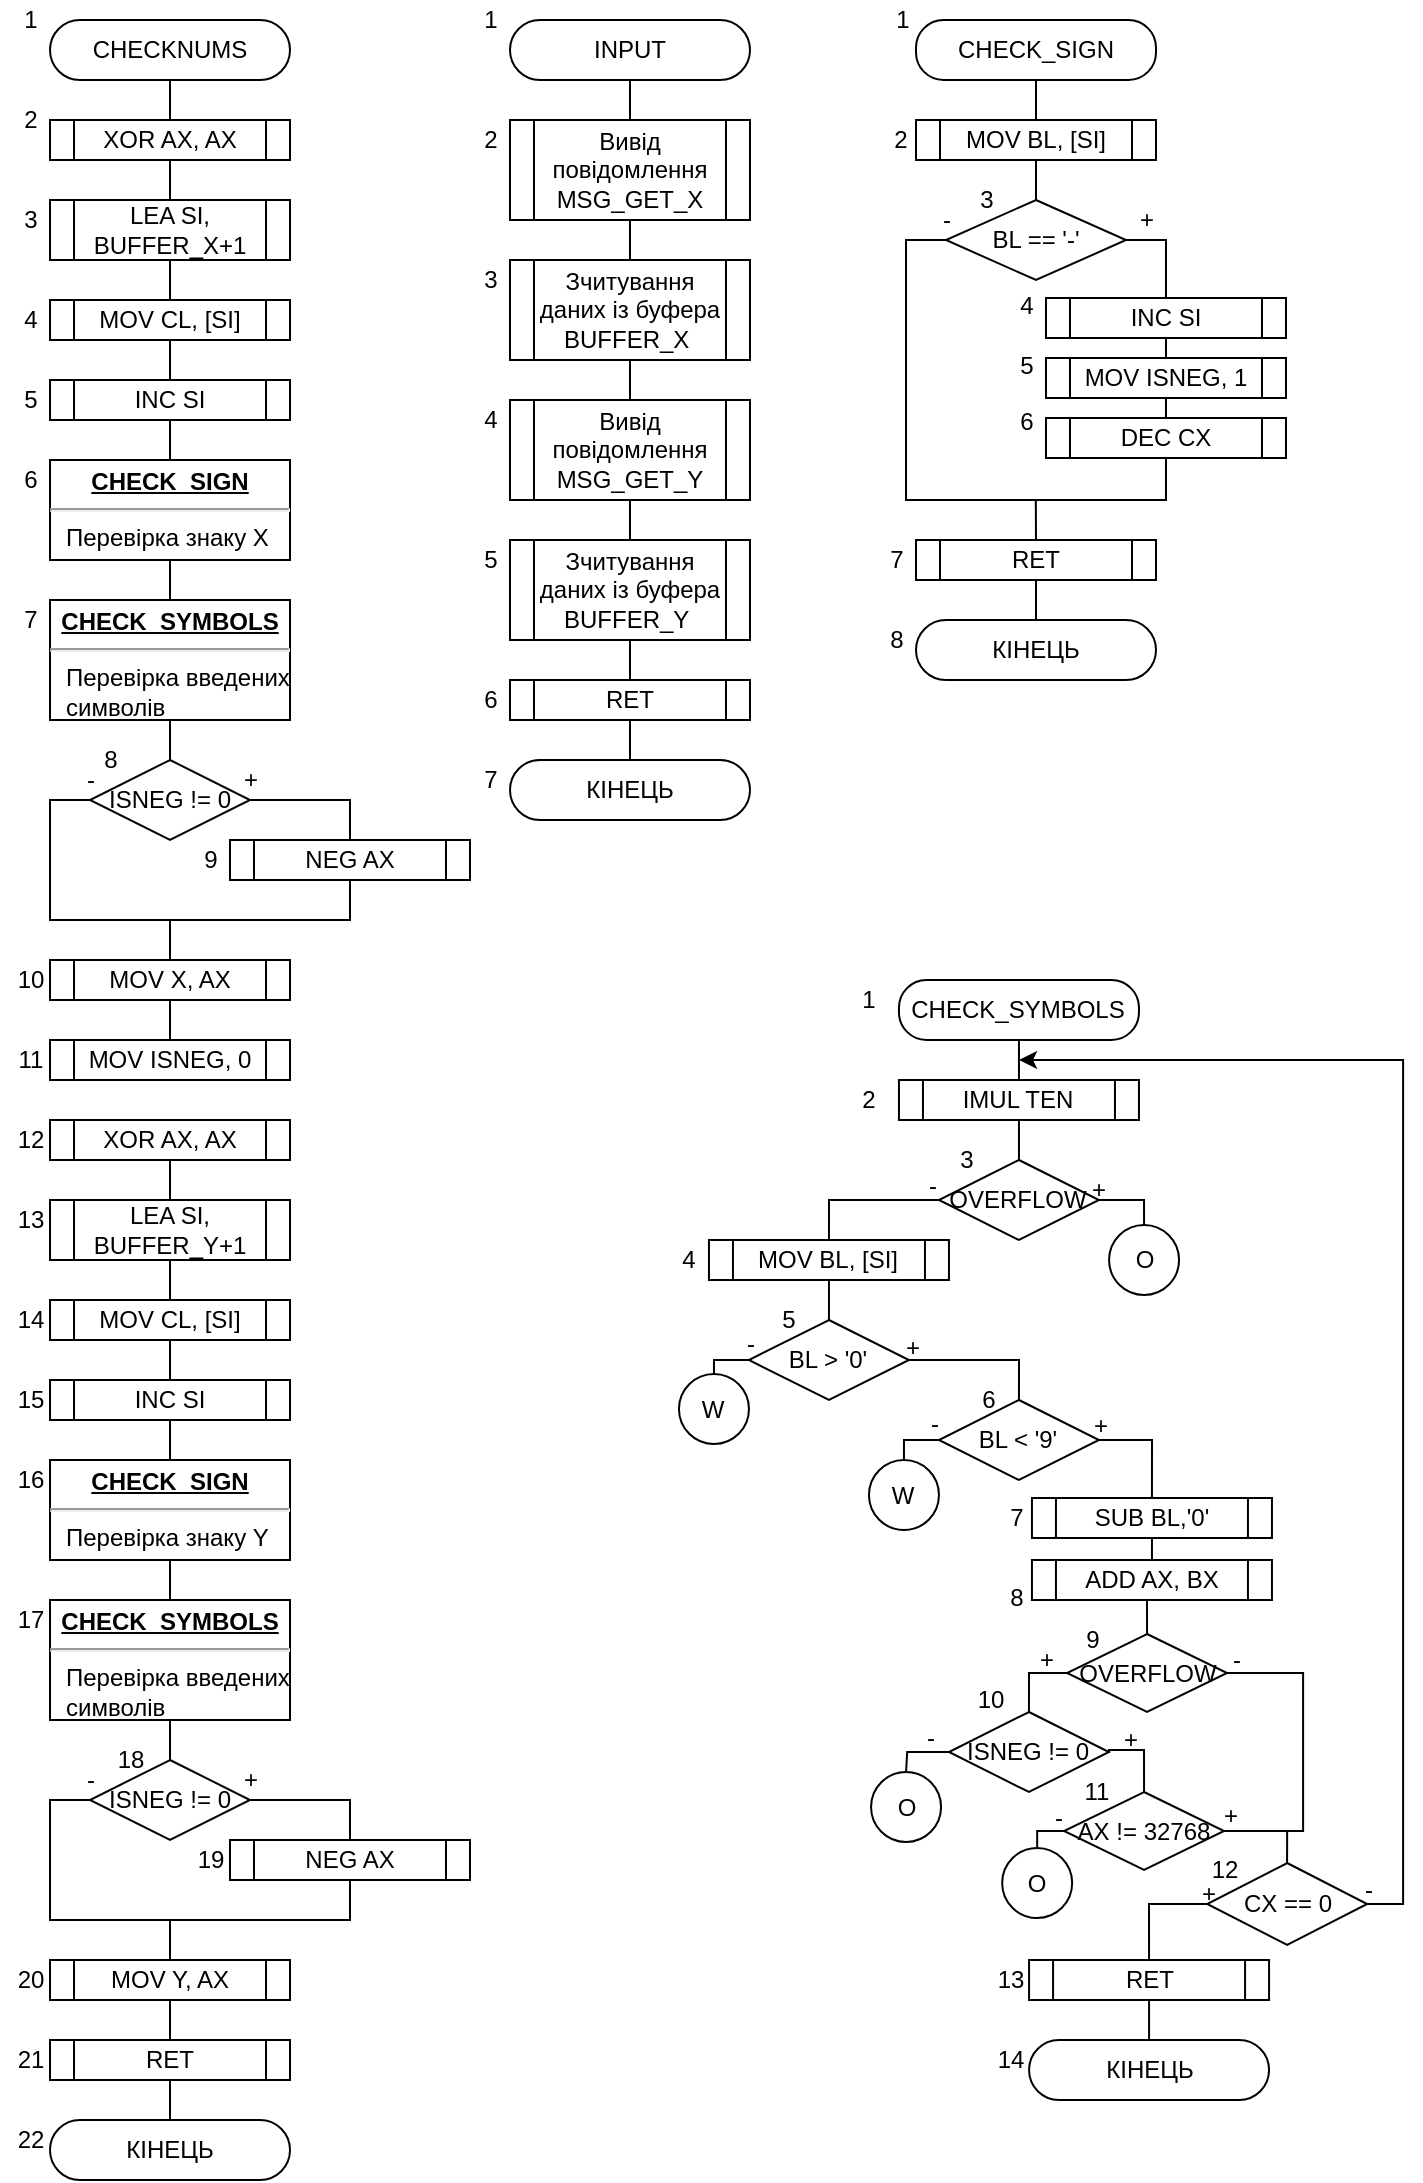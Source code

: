 <mxfile version="16.1.2" type="device"><diagram id="gQ5IS_V_rhFJRIOcrifY" name="Page-1"><mxGraphModel dx="1483" dy="927" grid="1" gridSize="10" guides="1" tooltips="1" connect="1" arrows="1" fold="1" page="1" pageScale="1" pageWidth="827" pageHeight="1169" math="0" shadow="0"><root><mxCell id="0"/><mxCell id="1" parent="0"/><mxCell id="NVrALuE-QSx3dWzC8dVv-12" style="edgeStyle=orthogonalEdgeStyle;rounded=0;orthogonalLoop=1;jettySize=auto;html=1;exitX=0.5;exitY=1;exitDx=0;exitDy=0;entryX=0.5;entryY=0;entryDx=0;entryDy=0;endArrow=none;endFill=0;" parent="1" source="NVrALuE-QSx3dWzC8dVv-1" target="NVrALuE-QSx3dWzC8dVv-6" edge="1"><mxGeometry relative="1" as="geometry"/></mxCell><mxCell id="NVrALuE-QSx3dWzC8dVv-1" value="INPUT" style="rounded=1;whiteSpace=wrap;html=1;arcSize=50;" parent="1" vertex="1"><mxGeometry x="265" y="20" width="120" height="30" as="geometry"/></mxCell><mxCell id="NVrALuE-QSx3dWzC8dVv-13" style="edgeStyle=orthogonalEdgeStyle;rounded=0;orthogonalLoop=1;jettySize=auto;html=1;exitX=0.5;exitY=1;exitDx=0;exitDy=0;entryX=0.5;entryY=0;entryDx=0;entryDy=0;endArrow=none;endFill=0;" parent="1" source="NVrALuE-QSx3dWzC8dVv-6" target="NVrALuE-QSx3dWzC8dVv-7" edge="1"><mxGeometry relative="1" as="geometry"/></mxCell><mxCell id="NVrALuE-QSx3dWzC8dVv-6" value="Вивід повідомлення MSG_GET_X" style="shape=process;whiteSpace=wrap;html=1;backgroundOutline=1;" parent="1" vertex="1"><mxGeometry x="265" y="70" width="120" height="50" as="geometry"/></mxCell><mxCell id="NVrALuE-QSx3dWzC8dVv-7" value="Зчитування даних із буфера BUFFER_X&amp;nbsp;" style="shape=process;whiteSpace=wrap;html=1;backgroundOutline=1;" parent="1" vertex="1"><mxGeometry x="265" y="140" width="120" height="50" as="geometry"/></mxCell><mxCell id="NVrALuE-QSx3dWzC8dVv-14" style="edgeStyle=orthogonalEdgeStyle;rounded=0;orthogonalLoop=1;jettySize=auto;html=1;exitX=0.5;exitY=0;exitDx=0;exitDy=0;entryX=0.5;entryY=1;entryDx=0;entryDy=0;endArrow=none;endFill=0;" parent="1" source="NVrALuE-QSx3dWzC8dVv-10" target="NVrALuE-QSx3dWzC8dVv-7" edge="1"><mxGeometry relative="1" as="geometry"/></mxCell><mxCell id="NVrALuE-QSx3dWzC8dVv-15" style="edgeStyle=orthogonalEdgeStyle;rounded=0;orthogonalLoop=1;jettySize=auto;html=1;exitX=0.5;exitY=1;exitDx=0;exitDy=0;entryX=0.5;entryY=0;entryDx=0;entryDy=0;endArrow=none;endFill=0;entryPerimeter=0;" parent="1" source="NVrALuE-QSx3dWzC8dVv-10" target="NVrALuE-QSx3dWzC8dVv-11" edge="1"><mxGeometry relative="1" as="geometry"/></mxCell><mxCell id="NVrALuE-QSx3dWzC8dVv-10" value="Вивід повідомлення MSG_GET_Y" style="shape=process;whiteSpace=wrap;html=1;backgroundOutline=1;" parent="1" vertex="1"><mxGeometry x="265" y="210" width="120" height="50" as="geometry"/></mxCell><mxCell id="Y_VXI-pLYJM72Rp7N448-9" style="edgeStyle=orthogonalEdgeStyle;rounded=0;orthogonalLoop=1;jettySize=auto;html=1;exitX=0.5;exitY=1;exitDx=0;exitDy=0;entryX=0.5;entryY=0;entryDx=0;entryDy=0;endArrow=none;endFill=0;" parent="1" source="NVrALuE-QSx3dWzC8dVv-11" target="Y_VXI-pLYJM72Rp7N448-7" edge="1"><mxGeometry relative="1" as="geometry"/></mxCell><mxCell id="NVrALuE-QSx3dWzC8dVv-11" value="Зчитування даних із буфера BUFFER_Y&amp;nbsp;" style="shape=process;whiteSpace=wrap;html=1;backgroundOutline=1;" parent="1" vertex="1"><mxGeometry x="265" y="280" width="120" height="50" as="geometry"/></mxCell><mxCell id="NVrALuE-QSx3dWzC8dVv-18" value="1" style="text;html=1;align=center;verticalAlign=middle;resizable=0;points=[];autosize=1;strokeColor=none;fillColor=none;" parent="1" vertex="1"><mxGeometry x="245" y="10" width="20" height="20" as="geometry"/></mxCell><mxCell id="NVrALuE-QSx3dWzC8dVv-19" value="2" style="text;html=1;align=center;verticalAlign=middle;resizable=0;points=[];autosize=1;strokeColor=none;fillColor=none;" parent="1" vertex="1"><mxGeometry x="245" y="70" width="20" height="20" as="geometry"/></mxCell><mxCell id="NVrALuE-QSx3dWzC8dVv-20" value="3" style="text;html=1;align=center;verticalAlign=middle;resizable=0;points=[];autosize=1;strokeColor=none;fillColor=none;" parent="1" vertex="1"><mxGeometry x="245" y="140" width="20" height="20" as="geometry"/></mxCell><mxCell id="NVrALuE-QSx3dWzC8dVv-21" value="4" style="text;html=1;align=center;verticalAlign=middle;resizable=0;points=[];autosize=1;strokeColor=none;fillColor=none;" parent="1" vertex="1"><mxGeometry x="245" y="210" width="20" height="20" as="geometry"/></mxCell><mxCell id="NVrALuE-QSx3dWzC8dVv-23" value="5" style="text;html=1;align=center;verticalAlign=middle;resizable=0;points=[];autosize=1;strokeColor=none;fillColor=none;" parent="1" vertex="1"><mxGeometry x="245" y="280" width="20" height="20" as="geometry"/></mxCell><mxCell id="NVrALuE-QSx3dWzC8dVv-40" style="edgeStyle=orthogonalEdgeStyle;rounded=0;orthogonalLoop=1;jettySize=auto;html=1;exitX=0.5;exitY=1;exitDx=0;exitDy=0;endArrow=none;endFill=0;" parent="1" source="NVrALuE-QSx3dWzC8dVv-24" edge="1"><mxGeometry relative="1" as="geometry"><mxPoint x="95" y="70" as="targetPoint"/></mxGeometry></mxCell><mxCell id="NVrALuE-QSx3dWzC8dVv-24" value="CHECKNUMS" style="rounded=1;whiteSpace=wrap;html=1;arcSize=50;" parent="1" vertex="1"><mxGeometry x="35" y="20" width="120" height="30" as="geometry"/></mxCell><mxCell id="NVrALuE-QSx3dWzC8dVv-42" style="edgeStyle=orthogonalEdgeStyle;rounded=0;orthogonalLoop=1;jettySize=auto;html=1;exitX=0.5;exitY=1;exitDx=0;exitDy=0;entryX=0.5;entryY=0;entryDx=0;entryDy=0;endArrow=none;endFill=0;" parent="1" source="NVrALuE-QSx3dWzC8dVv-25" target="NVrALuE-QSx3dWzC8dVv-27" edge="1"><mxGeometry relative="1" as="geometry"/></mxCell><mxCell id="NVrALuE-QSx3dWzC8dVv-25" value="LEA SI, BUFFER_X+1" style="shape=process;whiteSpace=wrap;html=1;backgroundOutline=1;" parent="1" vertex="1"><mxGeometry x="35" y="110" width="120" height="30" as="geometry"/></mxCell><mxCell id="NVrALuE-QSx3dWzC8dVv-41" style="edgeStyle=orthogonalEdgeStyle;rounded=0;orthogonalLoop=1;jettySize=auto;html=1;exitX=0.5;exitY=1;exitDx=0;exitDy=0;entryX=0.5;entryY=0;entryDx=0;entryDy=0;endArrow=none;endFill=0;" parent="1" source="NVrALuE-QSx3dWzC8dVv-26" target="NVrALuE-QSx3dWzC8dVv-25" edge="1"><mxGeometry relative="1" as="geometry"/></mxCell><mxCell id="NVrALuE-QSx3dWzC8dVv-26" value="XOR AX, AX" style="shape=process;whiteSpace=wrap;html=1;backgroundOutline=1;" parent="1" vertex="1"><mxGeometry x="35" y="70" width="120" height="20" as="geometry"/></mxCell><mxCell id="NVrALuE-QSx3dWzC8dVv-43" style="edgeStyle=orthogonalEdgeStyle;rounded=0;orthogonalLoop=1;jettySize=auto;html=1;exitX=0.5;exitY=1;exitDx=0;exitDy=0;entryX=0.5;entryY=0;entryDx=0;entryDy=0;endArrow=none;endFill=0;" parent="1" source="NVrALuE-QSx3dWzC8dVv-27" target="NVrALuE-QSx3dWzC8dVv-29" edge="1"><mxGeometry relative="1" as="geometry"/></mxCell><mxCell id="NVrALuE-QSx3dWzC8dVv-27" value="MOV CL, [SI]" style="shape=process;whiteSpace=wrap;html=1;backgroundOutline=1;" parent="1" vertex="1"><mxGeometry x="35" y="160" width="120" height="20" as="geometry"/></mxCell><mxCell id="NVrALuE-QSx3dWzC8dVv-29" value="INC SI" style="shape=process;whiteSpace=wrap;html=1;backgroundOutline=1;" parent="1" vertex="1"><mxGeometry x="35" y="200" width="120" height="20" as="geometry"/></mxCell><mxCell id="NVrALuE-QSx3dWzC8dVv-44" style="edgeStyle=orthogonalEdgeStyle;rounded=0;orthogonalLoop=1;jettySize=auto;html=1;exitX=0.5;exitY=0;exitDx=0;exitDy=0;entryX=0.5;entryY=1;entryDx=0;entryDy=0;endArrow=none;endFill=0;" parent="1" source="NVrALuE-QSx3dWzC8dVv-31" target="NVrALuE-QSx3dWzC8dVv-29" edge="1"><mxGeometry relative="1" as="geometry"/></mxCell><mxCell id="NVrALuE-QSx3dWzC8dVv-45" value="" style="edgeStyle=orthogonalEdgeStyle;rounded=0;orthogonalLoop=1;jettySize=auto;html=1;endArrow=none;endFill=0;" parent="1" source="NVrALuE-QSx3dWzC8dVv-31" target="NVrALuE-QSx3dWzC8dVv-39" edge="1"><mxGeometry relative="1" as="geometry"/></mxCell><mxCell id="NVrALuE-QSx3dWzC8dVv-31" value="&lt;p style=&quot;margin: 0px ; margin-top: 4px ; text-align: center ; text-decoration: underline&quot;&gt;&lt;b&gt;CHECK_SIGN&lt;/b&gt;&lt;/p&gt;&lt;hr&gt;&lt;p style=&quot;margin: 0px ; margin-left: 8px&quot;&gt;Перевірка знаку Х&lt;/p&gt;" style="verticalAlign=top;align=left;overflow=fill;fontSize=12;fontFamily=Helvetica;html=1;" parent="1" vertex="1"><mxGeometry x="35" y="240" width="120" height="50" as="geometry"/></mxCell><mxCell id="NVrALuE-QSx3dWzC8dVv-33" value="&lt;p style=&quot;margin: 0px ; margin-top: 4px ; text-align: center ; text-decoration: underline&quot;&gt;&lt;b&gt;CHECK_SYMBOLS&lt;/b&gt;&lt;/p&gt;&lt;hr&gt;&lt;p style=&quot;margin: 0px ; margin-left: 8px&quot;&gt;Перевірка введених&lt;/p&gt;&lt;p style=&quot;margin: 0px ; margin-left: 8px&quot;&gt;символів&lt;/p&gt;" style="verticalAlign=top;align=left;overflow=fill;fontSize=12;fontFamily=Helvetica;html=1;" parent="1" vertex="1"><mxGeometry x="35" y="310" width="120" height="60" as="geometry"/></mxCell><mxCell id="NVrALuE-QSx3dWzC8dVv-47" style="edgeStyle=orthogonalEdgeStyle;rounded=0;orthogonalLoop=1;jettySize=auto;html=1;exitX=1;exitY=0.5;exitDx=0;exitDy=0;entryX=0.5;entryY=0;entryDx=0;entryDy=0;endArrow=none;endFill=0;" parent="1" source="NVrALuE-QSx3dWzC8dVv-39" target="NVrALuE-QSx3dWzC8dVv-46" edge="1"><mxGeometry relative="1" as="geometry"/></mxCell><mxCell id="NVrALuE-QSx3dWzC8dVv-48" style="edgeStyle=orthogonalEdgeStyle;rounded=0;orthogonalLoop=1;jettySize=auto;html=1;exitX=0;exitY=0.5;exitDx=0;exitDy=0;endArrow=none;endFill=0;entryX=0.5;entryY=1;entryDx=0;entryDy=0;" parent="1" source="NVrALuE-QSx3dWzC8dVv-39" target="NVrALuE-QSx3dWzC8dVv-46" edge="1"><mxGeometry relative="1" as="geometry"><mxPoint x="145.0" y="450" as="targetPoint"/></mxGeometry></mxCell><mxCell id="NVrALuE-QSx3dWzC8dVv-39" value="ISNEG != 0" style="rhombus;whiteSpace=wrap;html=1;" parent="1" vertex="1"><mxGeometry x="55" y="390" width="80" height="40" as="geometry"/></mxCell><mxCell id="NVrALuE-QSx3dWzC8dVv-46" value="NEG AX" style="shape=process;whiteSpace=wrap;html=1;backgroundOutline=1;" parent="1" vertex="1"><mxGeometry x="125" y="430" width="120" height="20" as="geometry"/></mxCell><mxCell id="NVrALuE-QSx3dWzC8dVv-52" style="edgeStyle=orthogonalEdgeStyle;rounded=0;orthogonalLoop=1;jettySize=auto;html=1;exitX=0.5;exitY=0;exitDx=0;exitDy=0;endArrow=none;endFill=0;" parent="1" source="NVrALuE-QSx3dWzC8dVv-49" edge="1"><mxGeometry relative="1" as="geometry"><mxPoint x="95" y="470" as="targetPoint"/></mxGeometry></mxCell><mxCell id="NVrALuE-QSx3dWzC8dVv-53" style="edgeStyle=orthogonalEdgeStyle;rounded=0;orthogonalLoop=1;jettySize=auto;html=1;exitX=0.5;exitY=1;exitDx=0;exitDy=0;entryX=0.5;entryY=0;entryDx=0;entryDy=0;endArrow=none;endFill=0;" parent="1" source="NVrALuE-QSx3dWzC8dVv-49" target="NVrALuE-QSx3dWzC8dVv-50" edge="1"><mxGeometry relative="1" as="geometry"/></mxCell><mxCell id="NVrALuE-QSx3dWzC8dVv-49" value="MOV X, AX" style="shape=process;whiteSpace=wrap;html=1;backgroundOutline=1;" parent="1" vertex="1"><mxGeometry x="35" y="490" width="120" height="20" as="geometry"/></mxCell><mxCell id="NVrALuE-QSx3dWzC8dVv-50" value="MOV ISNEG, 0" style="shape=process;whiteSpace=wrap;html=1;backgroundOutline=1;" parent="1" vertex="1"><mxGeometry x="35" y="530" width="120" height="20" as="geometry"/></mxCell><mxCell id="NVrALuE-QSx3dWzC8dVv-55" style="edgeStyle=orthogonalEdgeStyle;rounded=0;orthogonalLoop=1;jettySize=auto;html=1;exitX=0.5;exitY=1;exitDx=0;exitDy=0;entryX=0.5;entryY=0;entryDx=0;entryDy=0;endArrow=none;endFill=0;" parent="1" source="NVrALuE-QSx3dWzC8dVv-56" target="NVrALuE-QSx3dWzC8dVv-60" edge="1"><mxGeometry relative="1" as="geometry"/></mxCell><mxCell id="NVrALuE-QSx3dWzC8dVv-56" value="LEA SI, BUFFER_Y+1" style="shape=process;whiteSpace=wrap;html=1;backgroundOutline=1;" parent="1" vertex="1"><mxGeometry x="35" y="610" width="120" height="30" as="geometry"/></mxCell><mxCell id="NVrALuE-QSx3dWzC8dVv-57" style="edgeStyle=orthogonalEdgeStyle;rounded=0;orthogonalLoop=1;jettySize=auto;html=1;exitX=0.5;exitY=1;exitDx=0;exitDy=0;entryX=0.5;entryY=0;entryDx=0;entryDy=0;endArrow=none;endFill=0;" parent="1" source="NVrALuE-QSx3dWzC8dVv-58" target="NVrALuE-QSx3dWzC8dVv-56" edge="1"><mxGeometry relative="1" as="geometry"/></mxCell><mxCell id="NVrALuE-QSx3dWzC8dVv-58" value="XOR AX, AX" style="shape=process;whiteSpace=wrap;html=1;backgroundOutline=1;" parent="1" vertex="1"><mxGeometry x="35" y="570" width="120" height="20" as="geometry"/></mxCell><mxCell id="NVrALuE-QSx3dWzC8dVv-59" style="edgeStyle=orthogonalEdgeStyle;rounded=0;orthogonalLoop=1;jettySize=auto;html=1;exitX=0.5;exitY=1;exitDx=0;exitDy=0;entryX=0.5;entryY=0;entryDx=0;entryDy=0;endArrow=none;endFill=0;" parent="1" source="NVrALuE-QSx3dWzC8dVv-60" target="NVrALuE-QSx3dWzC8dVv-61" edge="1"><mxGeometry relative="1" as="geometry"/></mxCell><mxCell id="NVrALuE-QSx3dWzC8dVv-60" value="MOV CL, [SI]" style="shape=process;whiteSpace=wrap;html=1;backgroundOutline=1;" parent="1" vertex="1"><mxGeometry x="35" y="660" width="120" height="20" as="geometry"/></mxCell><mxCell id="NVrALuE-QSx3dWzC8dVv-61" value="INC SI" style="shape=process;whiteSpace=wrap;html=1;backgroundOutline=1;" parent="1" vertex="1"><mxGeometry x="35" y="700" width="120" height="20" as="geometry"/></mxCell><mxCell id="NVrALuE-QSx3dWzC8dVv-62" style="edgeStyle=orthogonalEdgeStyle;rounded=0;orthogonalLoop=1;jettySize=auto;html=1;exitX=0.5;exitY=0;exitDx=0;exitDy=0;entryX=0.5;entryY=1;entryDx=0;entryDy=0;endArrow=none;endFill=0;" parent="1" source="NVrALuE-QSx3dWzC8dVv-64" target="NVrALuE-QSx3dWzC8dVv-61" edge="1"><mxGeometry relative="1" as="geometry"/></mxCell><mxCell id="NVrALuE-QSx3dWzC8dVv-63" value="" style="edgeStyle=orthogonalEdgeStyle;rounded=0;orthogonalLoop=1;jettySize=auto;html=1;endArrow=none;endFill=0;" parent="1" source="NVrALuE-QSx3dWzC8dVv-64" target="NVrALuE-QSx3dWzC8dVv-68" edge="1"><mxGeometry relative="1" as="geometry"/></mxCell><mxCell id="NVrALuE-QSx3dWzC8dVv-64" value="&lt;p style=&quot;margin: 0px ; margin-top: 4px ; text-align: center ; text-decoration: underline&quot;&gt;&lt;b&gt;CHECK_SIGN&lt;/b&gt;&lt;/p&gt;&lt;hr&gt;&lt;p style=&quot;margin: 0px ; margin-left: 8px&quot;&gt;Перевірка знаку Y&lt;/p&gt;" style="verticalAlign=top;align=left;overflow=fill;fontSize=12;fontFamily=Helvetica;html=1;" parent="1" vertex="1"><mxGeometry x="35" y="740" width="120" height="50" as="geometry"/></mxCell><mxCell id="NVrALuE-QSx3dWzC8dVv-65" value="&lt;p style=&quot;margin: 0px ; margin-top: 4px ; text-align: center ; text-decoration: underline&quot;&gt;&lt;b&gt;CHECK_SYMBOLS&lt;/b&gt;&lt;/p&gt;&lt;hr&gt;&lt;p style=&quot;margin: 0px ; margin-left: 8px&quot;&gt;Перевірка введених&lt;/p&gt;&lt;p style=&quot;margin: 0px ; margin-left: 8px&quot;&gt;символів&lt;/p&gt;" style="verticalAlign=top;align=left;overflow=fill;fontSize=12;fontFamily=Helvetica;html=1;" parent="1" vertex="1"><mxGeometry x="35" y="810" width="120" height="60" as="geometry"/></mxCell><mxCell id="NVrALuE-QSx3dWzC8dVv-66" style="edgeStyle=orthogonalEdgeStyle;rounded=0;orthogonalLoop=1;jettySize=auto;html=1;exitX=1;exitY=0.5;exitDx=0;exitDy=0;entryX=0.5;entryY=0;entryDx=0;entryDy=0;endArrow=none;endFill=0;" parent="1" source="NVrALuE-QSx3dWzC8dVv-68" target="NVrALuE-QSx3dWzC8dVv-69" edge="1"><mxGeometry relative="1" as="geometry"/></mxCell><mxCell id="NVrALuE-QSx3dWzC8dVv-67" style="edgeStyle=orthogonalEdgeStyle;rounded=0;orthogonalLoop=1;jettySize=auto;html=1;exitX=0;exitY=0.5;exitDx=0;exitDy=0;endArrow=none;endFill=0;entryX=0.5;entryY=1;entryDx=0;entryDy=0;" parent="1" source="NVrALuE-QSx3dWzC8dVv-68" target="NVrALuE-QSx3dWzC8dVv-69" edge="1"><mxGeometry relative="1" as="geometry"><mxPoint x="145.0" y="950" as="targetPoint"/></mxGeometry></mxCell><mxCell id="NVrALuE-QSx3dWzC8dVv-68" value="ISNEG != 0" style="rhombus;whiteSpace=wrap;html=1;" parent="1" vertex="1"><mxGeometry x="55" y="890" width="80" height="40" as="geometry"/></mxCell><mxCell id="NVrALuE-QSx3dWzC8dVv-69" value="NEG AX" style="shape=process;whiteSpace=wrap;html=1;backgroundOutline=1;" parent="1" vertex="1"><mxGeometry x="125" y="930" width="120" height="20" as="geometry"/></mxCell><mxCell id="NVrALuE-QSx3dWzC8dVv-70" style="edgeStyle=orthogonalEdgeStyle;rounded=0;orthogonalLoop=1;jettySize=auto;html=1;exitX=0.5;exitY=0;exitDx=0;exitDy=0;endArrow=none;endFill=0;" parent="1" source="NVrALuE-QSx3dWzC8dVv-72" edge="1"><mxGeometry relative="1" as="geometry"><mxPoint x="95" y="970" as="targetPoint"/></mxGeometry></mxCell><mxCell id="NVrALuE-QSx3dWzC8dVv-71" style="edgeStyle=orthogonalEdgeStyle;rounded=0;orthogonalLoop=1;jettySize=auto;html=1;exitX=0.5;exitY=1;exitDx=0;exitDy=0;entryX=0.5;entryY=0;entryDx=0;entryDy=0;endArrow=none;endFill=0;" parent="1" source="NVrALuE-QSx3dWzC8dVv-72" target="Y_VXI-pLYJM72Rp7N448-1" edge="1"><mxGeometry relative="1" as="geometry"><mxPoint x="95.0" y="1030" as="targetPoint"/></mxGeometry></mxCell><mxCell id="NVrALuE-QSx3dWzC8dVv-72" value="MOV Y, AX" style="shape=process;whiteSpace=wrap;html=1;backgroundOutline=1;" parent="1" vertex="1"><mxGeometry x="35" y="990" width="120" height="20" as="geometry"/></mxCell><mxCell id="NVrALuE-QSx3dWzC8dVv-74" value="КІНЕЦЬ" style="rounded=1;whiteSpace=wrap;html=1;arcSize=50;" parent="1" vertex="1"><mxGeometry x="35" y="1070" width="120" height="30" as="geometry"/></mxCell><mxCell id="NVrALuE-QSx3dWzC8dVv-100" value="+" style="text;html=1;align=center;verticalAlign=middle;resizable=0;points=[];autosize=1;strokeColor=none;fillColor=none;" parent="1" vertex="1"><mxGeometry x="125" y="390" width="20" height="20" as="geometry"/></mxCell><mxCell id="NVrALuE-QSx3dWzC8dVv-101" value="-" style="text;html=1;align=center;verticalAlign=middle;resizable=0;points=[];autosize=1;strokeColor=none;fillColor=none;" parent="1" vertex="1"><mxGeometry x="45" y="390" width="20" height="20" as="geometry"/></mxCell><mxCell id="NVrALuE-QSx3dWzC8dVv-102" value="+" style="text;html=1;align=center;verticalAlign=middle;resizable=0;points=[];autosize=1;strokeColor=none;fillColor=none;" parent="1" vertex="1"><mxGeometry x="125" y="890" width="20" height="20" as="geometry"/></mxCell><mxCell id="NVrALuE-QSx3dWzC8dVv-103" value="-" style="text;html=1;align=center;verticalAlign=middle;resizable=0;points=[];autosize=1;strokeColor=none;fillColor=none;" parent="1" vertex="1"><mxGeometry x="45" y="890" width="20" height="20" as="geometry"/></mxCell><mxCell id="NVrALuE-QSx3dWzC8dVv-122" value="1" style="text;html=1;align=center;verticalAlign=middle;resizable=0;points=[];autosize=1;strokeColor=none;fillColor=none;" parent="1" vertex="1"><mxGeometry x="15" y="10" width="20" height="20" as="geometry"/></mxCell><mxCell id="NVrALuE-QSx3dWzC8dVv-123" value="2" style="text;html=1;align=center;verticalAlign=middle;resizable=0;points=[];autosize=1;strokeColor=none;fillColor=none;" parent="1" vertex="1"><mxGeometry x="15" y="60" width="20" height="20" as="geometry"/></mxCell><mxCell id="NVrALuE-QSx3dWzC8dVv-124" value="3" style="text;html=1;align=center;verticalAlign=middle;resizable=0;points=[];autosize=1;strokeColor=none;fillColor=none;" parent="1" vertex="1"><mxGeometry x="15" y="110" width="20" height="20" as="geometry"/></mxCell><mxCell id="NVrALuE-QSx3dWzC8dVv-125" value="4" style="text;html=1;align=center;verticalAlign=middle;resizable=0;points=[];autosize=1;strokeColor=none;fillColor=none;" parent="1" vertex="1"><mxGeometry x="15" y="160" width="20" height="20" as="geometry"/></mxCell><mxCell id="NVrALuE-QSx3dWzC8dVv-126" value="5" style="text;html=1;align=center;verticalAlign=middle;resizable=0;points=[];autosize=1;strokeColor=none;fillColor=none;" parent="1" vertex="1"><mxGeometry x="15" y="200" width="20" height="20" as="geometry"/></mxCell><mxCell id="NVrALuE-QSx3dWzC8dVv-127" value="6" style="text;html=1;align=center;verticalAlign=middle;resizable=0;points=[];autosize=1;strokeColor=none;fillColor=none;" parent="1" vertex="1"><mxGeometry x="15" y="240" width="20" height="20" as="geometry"/></mxCell><mxCell id="NVrALuE-QSx3dWzC8dVv-128" value="7" style="text;html=1;align=center;verticalAlign=middle;resizable=0;points=[];autosize=1;strokeColor=none;fillColor=none;" parent="1" vertex="1"><mxGeometry x="15" y="310" width="20" height="20" as="geometry"/></mxCell><mxCell id="NVrALuE-QSx3dWzC8dVv-129" value="8" style="text;html=1;align=center;verticalAlign=middle;resizable=0;points=[];autosize=1;strokeColor=none;fillColor=none;" parent="1" vertex="1"><mxGeometry x="55" y="380" width="20" height="20" as="geometry"/></mxCell><mxCell id="NVrALuE-QSx3dWzC8dVv-130" value="9" style="text;html=1;align=center;verticalAlign=middle;resizable=0;points=[];autosize=1;strokeColor=none;fillColor=none;" parent="1" vertex="1"><mxGeometry x="105" y="430" width="20" height="20" as="geometry"/></mxCell><mxCell id="NVrALuE-QSx3dWzC8dVv-131" value="10" style="text;html=1;align=center;verticalAlign=middle;resizable=0;points=[];autosize=1;strokeColor=none;fillColor=none;" parent="1" vertex="1"><mxGeometry x="10" y="490" width="30" height="20" as="geometry"/></mxCell><mxCell id="NVrALuE-QSx3dWzC8dVv-132" value="11" style="text;html=1;align=center;verticalAlign=middle;resizable=0;points=[];autosize=1;strokeColor=none;fillColor=none;" parent="1" vertex="1"><mxGeometry x="10" y="530" width="30" height="20" as="geometry"/></mxCell><mxCell id="NVrALuE-QSx3dWzC8dVv-133" value="12" style="text;html=1;align=center;verticalAlign=middle;resizable=0;points=[];autosize=1;strokeColor=none;fillColor=none;" parent="1" vertex="1"><mxGeometry x="10" y="570" width="30" height="20" as="geometry"/></mxCell><mxCell id="NVrALuE-QSx3dWzC8dVv-134" value="13" style="text;html=1;align=center;verticalAlign=middle;resizable=0;points=[];autosize=1;strokeColor=none;fillColor=none;" parent="1" vertex="1"><mxGeometry x="10" y="610" width="30" height="20" as="geometry"/></mxCell><mxCell id="NVrALuE-QSx3dWzC8dVv-135" value="14" style="text;html=1;align=center;verticalAlign=middle;resizable=0;points=[];autosize=1;strokeColor=none;fillColor=none;" parent="1" vertex="1"><mxGeometry x="10" y="660" width="30" height="20" as="geometry"/></mxCell><mxCell id="NVrALuE-QSx3dWzC8dVv-136" value="15" style="text;html=1;align=center;verticalAlign=middle;resizable=0;points=[];autosize=1;strokeColor=none;fillColor=none;" parent="1" vertex="1"><mxGeometry x="10" y="700" width="30" height="20" as="geometry"/></mxCell><mxCell id="NVrALuE-QSx3dWzC8dVv-137" value="16" style="text;html=1;align=center;verticalAlign=middle;resizable=0;points=[];autosize=1;strokeColor=none;fillColor=none;" parent="1" vertex="1"><mxGeometry x="10" y="740" width="30" height="20" as="geometry"/></mxCell><mxCell id="NVrALuE-QSx3dWzC8dVv-138" value="17" style="text;html=1;align=center;verticalAlign=middle;resizable=0;points=[];autosize=1;strokeColor=none;fillColor=none;" parent="1" vertex="1"><mxGeometry x="10" y="810" width="30" height="20" as="geometry"/></mxCell><mxCell id="NVrALuE-QSx3dWzC8dVv-139" value="18" style="text;html=1;align=center;verticalAlign=middle;resizable=0;points=[];autosize=1;strokeColor=none;fillColor=none;" parent="1" vertex="1"><mxGeometry x="60" y="880" width="30" height="20" as="geometry"/></mxCell><mxCell id="NVrALuE-QSx3dWzC8dVv-140" value="19" style="text;html=1;align=center;verticalAlign=middle;resizable=0;points=[];autosize=1;strokeColor=none;fillColor=none;" parent="1" vertex="1"><mxGeometry x="100" y="930" width="30" height="20" as="geometry"/></mxCell><mxCell id="NVrALuE-QSx3dWzC8dVv-141" value="20" style="text;html=1;align=center;verticalAlign=middle;resizable=0;points=[];autosize=1;strokeColor=none;fillColor=none;" parent="1" vertex="1"><mxGeometry x="10" y="990" width="30" height="20" as="geometry"/></mxCell><mxCell id="NVrALuE-QSx3dWzC8dVv-142" value="21" style="text;html=1;align=center;verticalAlign=middle;resizable=0;points=[];autosize=1;strokeColor=none;fillColor=none;" parent="1" vertex="1"><mxGeometry x="10" y="1030" width="30" height="20" as="geometry"/></mxCell><mxCell id="P5h89L69tCnDylInyk4o-1" value="" style="edgeStyle=orthogonalEdgeStyle;rounded=0;orthogonalLoop=1;jettySize=auto;html=1;endArrow=none;endFill=0;entryX=0.5;entryY=0;entryDx=0;entryDy=0;" parent="1" source="P5h89L69tCnDylInyk4o-2" target="P5h89L69tCnDylInyk4o-4" edge="1"><mxGeometry relative="1" as="geometry"/></mxCell><mxCell id="P5h89L69tCnDylInyk4o-2" value="CHECK_SIGN" style="rounded=1;whiteSpace=wrap;html=1;arcSize=46;" parent="1" vertex="1"><mxGeometry x="468" y="20" width="120" height="30" as="geometry"/></mxCell><mxCell id="P5h89L69tCnDylInyk4o-3" style="edgeStyle=orthogonalEdgeStyle;rounded=0;orthogonalLoop=1;jettySize=auto;html=1;exitX=0.5;exitY=1;exitDx=0;exitDy=0;entryX=0.5;entryY=0;entryDx=0;entryDy=0;endArrow=none;endFill=0;" parent="1" source="P5h89L69tCnDylInyk4o-4" target="P5h89L69tCnDylInyk4o-7" edge="1"><mxGeometry relative="1" as="geometry"/></mxCell><mxCell id="P5h89L69tCnDylInyk4o-4" value="MOV BL, [SI]" style="shape=process;whiteSpace=wrap;html=1;backgroundOutline=1;" parent="1" vertex="1"><mxGeometry x="468" y="70" width="120" height="20" as="geometry"/></mxCell><mxCell id="P5h89L69tCnDylInyk4o-6" style="edgeStyle=orthogonalEdgeStyle;rounded=0;orthogonalLoop=1;jettySize=auto;html=1;exitX=0;exitY=0.5;exitDx=0;exitDy=0;endArrow=none;endFill=0;entryX=0.5;entryY=1;entryDx=0;entryDy=0;" parent="1" source="P5h89L69tCnDylInyk4o-7" target="P5h89L69tCnDylInyk4o-10" edge="1"><mxGeometry relative="1" as="geometry"><mxPoint x="593" y="233" as="targetPoint"/><Array as="points"><mxPoint x="463" y="130"/><mxPoint x="463" y="260"/><mxPoint x="593" y="260"/></Array></mxGeometry></mxCell><mxCell id="P5h89L69tCnDylInyk4o-7" value="BL == '-'" style="rhombus;whiteSpace=wrap;html=1;" parent="1" vertex="1"><mxGeometry x="483" y="110" width="90" height="40" as="geometry"/></mxCell><mxCell id="P5h89L69tCnDylInyk4o-92" style="edgeStyle=orthogonalEdgeStyle;rounded=0;orthogonalLoop=1;jettySize=auto;html=1;exitX=0.5;exitY=0;exitDx=0;exitDy=0;entryX=1;entryY=0.5;entryDx=0;entryDy=0;endArrow=none;endFill=0;" parent="1" source="P5h89L69tCnDylInyk4o-9" target="P5h89L69tCnDylInyk4o-7" edge="1"><mxGeometry relative="1" as="geometry"><Array as="points"><mxPoint x="593" y="130"/></Array></mxGeometry></mxCell><mxCell id="P5h89L69tCnDylInyk4o-9" value="INC SI" style="shape=process;whiteSpace=wrap;html=1;backgroundOutline=1;" parent="1" vertex="1"><mxGeometry x="533" y="159" width="120" height="20" as="geometry"/></mxCell><mxCell id="P5h89L69tCnDylInyk4o-94" style="edgeStyle=orthogonalEdgeStyle;rounded=0;orthogonalLoop=1;jettySize=auto;html=1;exitX=0.5;exitY=0;exitDx=0;exitDy=0;entryX=0.5;entryY=1;entryDx=0;entryDy=0;endArrow=none;endFill=0;" parent="1" source="P5h89L69tCnDylInyk4o-10" target="P5h89L69tCnDylInyk4o-91" edge="1"><mxGeometry relative="1" as="geometry"/></mxCell><mxCell id="P5h89L69tCnDylInyk4o-10" value="DEC CX" style="shape=process;whiteSpace=wrap;html=1;backgroundOutline=1;" parent="1" vertex="1"><mxGeometry x="533" y="219" width="120" height="20" as="geometry"/></mxCell><mxCell id="P5h89L69tCnDylInyk4o-13" value="" style="edgeStyle=orthogonalEdgeStyle;rounded=0;orthogonalLoop=1;jettySize=auto;html=1;endArrow=none;endFill=0;" parent="1" source="P5h89L69tCnDylInyk4o-14" target="P5h89L69tCnDylInyk4o-16" edge="1"><mxGeometry relative="1" as="geometry"/></mxCell><mxCell id="P5h89L69tCnDylInyk4o-14" value="CHECK_SYMBOLS" style="rounded=1;whiteSpace=wrap;html=1;arcSize=46;" parent="1" vertex="1"><mxGeometry x="459.48" y="500" width="120" height="30" as="geometry"/></mxCell><mxCell id="P5h89L69tCnDylInyk4o-15" value="IMUL TEN" style="shape=process;whiteSpace=wrap;html=1;backgroundOutline=1;" parent="1" vertex="1"><mxGeometry x="459.48" y="550" width="120" height="20" as="geometry"/></mxCell><mxCell id="P5h89L69tCnDylInyk4o-16" value="OVERFLOW" style="rhombus;whiteSpace=wrap;html=1;" parent="1" vertex="1"><mxGeometry x="479.48" y="590" width="80" height="40" as="geometry"/></mxCell><mxCell id="P5h89L69tCnDylInyk4o-17" value="+" style="text;html=1;align=center;verticalAlign=middle;resizable=0;points=[];autosize=1;strokeColor=none;fillColor=none;" parent="1" vertex="1"><mxGeometry x="573" y="110" width="20" height="20" as="geometry"/></mxCell><mxCell id="P5h89L69tCnDylInyk4o-18" value="-" style="text;html=1;align=center;verticalAlign=middle;resizable=0;points=[];autosize=1;strokeColor=none;fillColor=none;" parent="1" vertex="1"><mxGeometry x="473" y="110" width="20" height="20" as="geometry"/></mxCell><mxCell id="P5h89L69tCnDylInyk4o-19" value="+" style="text;html=1;align=center;verticalAlign=middle;resizable=0;points=[];autosize=1;strokeColor=none;fillColor=none;" parent="1" vertex="1"><mxGeometry x="549.48" y="595" width="20" height="20" as="geometry"/></mxCell><mxCell id="P5h89L69tCnDylInyk4o-20" value="-" style="text;html=1;align=center;verticalAlign=middle;resizable=0;points=[];autosize=1;strokeColor=none;fillColor=none;" parent="1" vertex="1"><mxGeometry x="466.48" y="593" width="20" height="20" as="geometry"/></mxCell><mxCell id="P5h89L69tCnDylInyk4o-21" style="edgeStyle=orthogonalEdgeStyle;rounded=0;orthogonalLoop=1;jettySize=auto;html=1;exitX=0.5;exitY=0;exitDx=0;exitDy=0;entryX=0;entryY=0.5;entryDx=0;entryDy=0;endArrow=none;endFill=0;" parent="1" source="P5h89L69tCnDylInyk4o-23" target="P5h89L69tCnDylInyk4o-16" edge="1"><mxGeometry relative="1" as="geometry"/></mxCell><mxCell id="P5h89L69tCnDylInyk4o-22" style="edgeStyle=orthogonalEdgeStyle;rounded=0;orthogonalLoop=1;jettySize=auto;html=1;exitX=0.5;exitY=1;exitDx=0;exitDy=0;entryX=0.5;entryY=0;entryDx=0;entryDy=0;endArrow=none;endFill=0;" parent="1" source="P5h89L69tCnDylInyk4o-23" target="P5h89L69tCnDylInyk4o-25" edge="1"><mxGeometry relative="1" as="geometry"/></mxCell><mxCell id="P5h89L69tCnDylInyk4o-23" value="MOV BL, [SI]" style="shape=process;whiteSpace=wrap;html=1;backgroundOutline=1;" parent="1" vertex="1"><mxGeometry x="364.48" y="630" width="120" height="20" as="geometry"/></mxCell><mxCell id="P5h89L69tCnDylInyk4o-24" style="edgeStyle=orthogonalEdgeStyle;rounded=0;orthogonalLoop=1;jettySize=auto;html=1;exitX=1;exitY=0.5;exitDx=0;exitDy=0;entryX=0.5;entryY=0;entryDx=0;entryDy=0;endArrow=none;endFill=0;" parent="1" source="P5h89L69tCnDylInyk4o-25" target="P5h89L69tCnDylInyk4o-27" edge="1"><mxGeometry relative="1" as="geometry"/></mxCell><mxCell id="P5h89L69tCnDylInyk4o-25" value="BL &amp;gt; '0'" style="rhombus;whiteSpace=wrap;html=1;" parent="1" vertex="1"><mxGeometry x="384.48" y="670" width="80" height="40" as="geometry"/></mxCell><mxCell id="P5h89L69tCnDylInyk4o-26" style="edgeStyle=orthogonalEdgeStyle;rounded=0;orthogonalLoop=1;jettySize=auto;html=1;exitX=1;exitY=0.5;exitDx=0;exitDy=0;entryX=0.5;entryY=0;entryDx=0;entryDy=0;endArrow=none;endFill=0;" parent="1" source="P5h89L69tCnDylInyk4o-27" target="P5h89L69tCnDylInyk4o-29" edge="1"><mxGeometry relative="1" as="geometry"/></mxCell><mxCell id="P5h89L69tCnDylInyk4o-27" value="BL &amp;lt; '9'" style="rhombus;whiteSpace=wrap;html=1;" parent="1" vertex="1"><mxGeometry x="479.48" y="710" width="80" height="40" as="geometry"/></mxCell><mxCell id="P5h89L69tCnDylInyk4o-28" style="edgeStyle=orthogonalEdgeStyle;rounded=0;orthogonalLoop=1;jettySize=auto;html=1;exitX=0.5;exitY=1;exitDx=0;exitDy=0;entryX=0.5;entryY=0;entryDx=0;entryDy=0;endArrow=none;endFill=0;" parent="1" source="P5h89L69tCnDylInyk4o-29" target="P5h89L69tCnDylInyk4o-31" edge="1"><mxGeometry relative="1" as="geometry"/></mxCell><mxCell id="P5h89L69tCnDylInyk4o-29" value="SUB BL,'0'" style="shape=process;whiteSpace=wrap;html=1;backgroundOutline=1;" parent="1" vertex="1"><mxGeometry x="525.98" y="759" width="120" height="20" as="geometry"/></mxCell><mxCell id="P5h89L69tCnDylInyk4o-30" style="edgeStyle=orthogonalEdgeStyle;rounded=0;orthogonalLoop=1;jettySize=auto;html=1;exitX=0.5;exitY=1;exitDx=0;exitDy=0;entryX=0.5;entryY=0;entryDx=0;entryDy=0;endArrow=none;endFill=0;" parent="1" source="P5h89L69tCnDylInyk4o-31" target="P5h89L69tCnDylInyk4o-33" edge="1"><mxGeometry relative="1" as="geometry"/></mxCell><mxCell id="P5h89L69tCnDylInyk4o-31" value="ADD AX, BX" style="shape=process;whiteSpace=wrap;html=1;backgroundOutline=1;" parent="1" vertex="1"><mxGeometry x="525.98" y="790" width="120" height="20" as="geometry"/></mxCell><mxCell id="P5h89L69tCnDylInyk4o-32" style="edgeStyle=orthogonalEdgeStyle;rounded=0;orthogonalLoop=1;jettySize=auto;html=1;exitX=0;exitY=0.5;exitDx=0;exitDy=0;endArrow=none;endFill=0;entryX=0.5;entryY=0;entryDx=0;entryDy=0;" parent="1" source="P5h89L69tCnDylInyk4o-33" edge="1" target="P5h89L69tCnDylInyk4o-39"><mxGeometry relative="1" as="geometry"><Array as="points"><mxPoint x="525" y="847"/></Array><mxPoint x="524.53" y="860" as="targetPoint"/></mxGeometry></mxCell><mxCell id="P5h89L69tCnDylInyk4o-33" value="OVERFLOW" style="rhombus;whiteSpace=wrap;html=1;" parent="1" vertex="1"><mxGeometry x="543.53" y="827" width="80" height="39" as="geometry"/></mxCell><mxCell id="P5h89L69tCnDylInyk4o-34" value="+" style="text;html=1;align=center;verticalAlign=middle;resizable=0;points=[];autosize=1;strokeColor=none;fillColor=none;" parent="1" vertex="1"><mxGeometry x="456.48" y="674" width="20" height="20" as="geometry"/></mxCell><mxCell id="P5h89L69tCnDylInyk4o-35" value="-" style="text;html=1;align=center;verticalAlign=middle;resizable=0;points=[];autosize=1;strokeColor=none;fillColor=none;" parent="1" vertex="1"><mxGeometry x="375.48" y="672" width="20" height="20" as="geometry"/></mxCell><mxCell id="P5h89L69tCnDylInyk4o-36" value="-" style="text;html=1;align=center;verticalAlign=middle;resizable=0;points=[];autosize=1;strokeColor=none;fillColor=none;" parent="1" vertex="1"><mxGeometry x="467.48" y="712" width="20" height="20" as="geometry"/></mxCell><mxCell id="P5h89L69tCnDylInyk4o-37" value="+" style="text;html=1;align=center;verticalAlign=middle;resizable=0;points=[];autosize=1;strokeColor=none;fillColor=none;" parent="1" vertex="1"><mxGeometry x="550.48" y="713" width="20" height="20" as="geometry"/></mxCell><mxCell id="P5h89L69tCnDylInyk4o-38" style="edgeStyle=orthogonalEdgeStyle;rounded=0;orthogonalLoop=1;jettySize=auto;html=1;exitX=1;exitY=0.5;exitDx=0;exitDy=0;entryX=0.5;entryY=0;entryDx=0;entryDy=0;endArrow=none;endFill=0;" parent="1" source="P5h89L69tCnDylInyk4o-39" target="P5h89L69tCnDylInyk4o-40" edge="1"><mxGeometry relative="1" as="geometry"><Array as="points"><mxPoint x="582.58" y="885"/></Array></mxGeometry></mxCell><mxCell id="P5h89L69tCnDylInyk4o-39" value="ISNEG != 0" style="rhombus;whiteSpace=wrap;html=1;" parent="1" vertex="1"><mxGeometry x="484.48" y="866" width="80" height="40" as="geometry"/></mxCell><mxCell id="P5h89L69tCnDylInyk4o-40" value="AX != 32768" style="rhombus;whiteSpace=wrap;html=1;" parent="1" vertex="1"><mxGeometry x="542.03" y="906" width="80" height="39" as="geometry"/></mxCell><mxCell id="P5h89L69tCnDylInyk4o-41" value="-" style="text;html=1;align=center;verticalAlign=middle;resizable=0;points=[];autosize=1;strokeColor=none;fillColor=none;" parent="1" vertex="1"><mxGeometry x="464.53" y="869" width="20" height="20" as="geometry"/></mxCell><mxCell id="P5h89L69tCnDylInyk4o-42" style="edgeStyle=orthogonalEdgeStyle;rounded=0;orthogonalLoop=1;jettySize=auto;html=1;exitX=1;exitY=0.5;exitDx=0;exitDy=0;endArrow=classic;endFill=1;" parent="1" source="P5h89L69tCnDylInyk4o-46" edge="1"><mxGeometry relative="1" as="geometry"><Array as="points"><mxPoint x="711.53" y="962"/><mxPoint x="711.53" y="540"/></Array><mxPoint x="519.53" y="540" as="targetPoint"/></mxGeometry></mxCell><mxCell id="P5h89L69tCnDylInyk4o-43" style="edgeStyle=orthogonalEdgeStyle;rounded=0;orthogonalLoop=1;jettySize=auto;html=1;exitX=1;exitY=0.5;exitDx=0;exitDy=0;entryX=1;entryY=0.5;entryDx=0;entryDy=0;endArrow=none;endFill=0;" parent="1" source="P5h89L69tCnDylInyk4o-33" target="P5h89L69tCnDylInyk4o-40" edge="1"><mxGeometry relative="1" as="geometry"><Array as="points"><mxPoint x="661.53" y="846"/><mxPoint x="661.53" y="926"/></Array></mxGeometry></mxCell><mxCell id="Y_VXI-pLYJM72Rp7N448-16" style="edgeStyle=orthogonalEdgeStyle;rounded=0;orthogonalLoop=1;jettySize=auto;html=1;exitX=0.5;exitY=0;exitDx=0;exitDy=0;endArrow=none;endFill=0;" parent="1" edge="1"><mxGeometry relative="1" as="geometry"><mxPoint x="653.58" y="926" as="targetPoint"/><mxPoint x="653.53" y="945" as="sourcePoint"/></mxGeometry></mxCell><mxCell id="P5h89L69tCnDylInyk4o-46" value="CX == 0" style="rhombus;whiteSpace=wrap;html=1;" parent="1" vertex="1"><mxGeometry x="613.58" y="941.5" width="80" height="41" as="geometry"/></mxCell><mxCell id="P5h89L69tCnDylInyk4o-48" value="+" style="text;html=1;align=center;verticalAlign=middle;resizable=0;points=[];autosize=1;strokeColor=none;fillColor=none;" parent="1" vertex="1"><mxGeometry x="522.98" y="830" width="20" height="20" as="geometry"/></mxCell><mxCell id="P5h89L69tCnDylInyk4o-49" value="+" style="text;html=1;align=center;verticalAlign=middle;resizable=0;points=[];autosize=1;strokeColor=none;fillColor=none;" parent="1" vertex="1"><mxGeometry x="564.53" y="870" width="20" height="20" as="geometry"/></mxCell><mxCell id="P5h89L69tCnDylInyk4o-50" value="-" style="text;html=1;align=center;verticalAlign=middle;resizable=0;points=[];autosize=1;strokeColor=none;fillColor=none;" parent="1" vertex="1"><mxGeometry x="528.58" y="909" width="20" height="20" as="geometry"/></mxCell><mxCell id="P5h89L69tCnDylInyk4o-51" value="+" style="text;html=1;align=center;verticalAlign=middle;resizable=0;points=[];autosize=1;strokeColor=none;fillColor=none;" parent="1" vertex="1"><mxGeometry x="603.53" y="947" width="20" height="20" as="geometry"/></mxCell><mxCell id="P5h89L69tCnDylInyk4o-52" value="+" style="text;html=1;align=center;verticalAlign=middle;resizable=0;points=[];autosize=1;strokeColor=none;fillColor=none;" parent="1" vertex="1"><mxGeometry x="614.58" y="908" width="20" height="20" as="geometry"/></mxCell><mxCell id="P5h89L69tCnDylInyk4o-53" value="-" style="text;html=1;align=center;verticalAlign=middle;resizable=0;points=[];autosize=1;strokeColor=none;fillColor=none;" parent="1" vertex="1"><mxGeometry x="617.98" y="830" width="20" height="20" as="geometry"/></mxCell><mxCell id="P5h89L69tCnDylInyk4o-54" value="-" style="text;html=1;align=center;verticalAlign=middle;resizable=0;points=[];autosize=1;strokeColor=none;fillColor=none;" parent="1" vertex="1"><mxGeometry x="683.53" y="945" width="20" height="20" as="geometry"/></mxCell><mxCell id="P5h89L69tCnDylInyk4o-55" value="1" style="text;html=1;align=center;verticalAlign=middle;resizable=0;points=[];autosize=1;strokeColor=none;fillColor=none;" parent="1" vertex="1"><mxGeometry x="451" y="10" width="20" height="20" as="geometry"/></mxCell><mxCell id="P5h89L69tCnDylInyk4o-56" value="2" style="text;html=1;align=center;verticalAlign=middle;resizable=0;points=[];autosize=1;strokeColor=none;fillColor=none;" parent="1" vertex="1"><mxGeometry x="450" y="70" width="20" height="20" as="geometry"/></mxCell><mxCell id="P5h89L69tCnDylInyk4o-57" value="3" style="text;html=1;align=center;verticalAlign=middle;resizable=0;points=[];autosize=1;strokeColor=none;fillColor=none;" parent="1" vertex="1"><mxGeometry x="493" y="100" width="20" height="20" as="geometry"/></mxCell><mxCell id="P5h89L69tCnDylInyk4o-58" value="4" style="text;html=1;align=center;verticalAlign=middle;resizable=0;points=[];autosize=1;strokeColor=none;fillColor=none;" parent="1" vertex="1"><mxGeometry x="513" y="153" width="20" height="20" as="geometry"/></mxCell><mxCell id="P5h89L69tCnDylInyk4o-59" value="5" style="text;html=1;align=center;verticalAlign=middle;resizable=0;points=[];autosize=1;strokeColor=none;fillColor=none;" parent="1" vertex="1"><mxGeometry x="513" y="183" width="20" height="20" as="geometry"/></mxCell><mxCell id="P5h89L69tCnDylInyk4o-60" value="6" style="text;html=1;align=center;verticalAlign=middle;resizable=0;points=[];autosize=1;strokeColor=none;fillColor=none;" parent="1" vertex="1"><mxGeometry x="513" y="210.5" width="20" height="20" as="geometry"/></mxCell><mxCell id="P5h89L69tCnDylInyk4o-62" value="1" style="text;html=1;align=center;verticalAlign=middle;resizable=0;points=[];autosize=1;strokeColor=none;fillColor=none;" parent="1" vertex="1"><mxGeometry x="434.48" y="500" width="20" height="20" as="geometry"/></mxCell><mxCell id="P5h89L69tCnDylInyk4o-63" value="2" style="text;html=1;align=center;verticalAlign=middle;resizable=0;points=[];autosize=1;strokeColor=none;fillColor=none;" parent="1" vertex="1"><mxGeometry x="434.48" y="550" width="20" height="20" as="geometry"/></mxCell><mxCell id="P5h89L69tCnDylInyk4o-64" value="3" style="text;html=1;align=center;verticalAlign=middle;resizable=0;points=[];autosize=1;strokeColor=none;fillColor=none;" parent="1" vertex="1"><mxGeometry x="482.98" y="580" width="20" height="20" as="geometry"/></mxCell><mxCell id="P5h89L69tCnDylInyk4o-65" value="4" style="text;html=1;align=center;verticalAlign=middle;resizable=0;points=[];autosize=1;strokeColor=none;fillColor=none;" parent="1" vertex="1"><mxGeometry x="344.48" y="630" width="20" height="20" as="geometry"/></mxCell><mxCell id="P5h89L69tCnDylInyk4o-66" value="5" style="text;html=1;align=center;verticalAlign=middle;resizable=0;points=[];autosize=1;strokeColor=none;fillColor=none;" parent="1" vertex="1"><mxGeometry x="394.48" y="660" width="20" height="20" as="geometry"/></mxCell><mxCell id="P5h89L69tCnDylInyk4o-67" value="6" style="text;html=1;align=center;verticalAlign=middle;resizable=0;points=[];autosize=1;strokeColor=none;fillColor=none;" parent="1" vertex="1"><mxGeometry x="494.48" y="700" width="20" height="20" as="geometry"/></mxCell><mxCell id="P5h89L69tCnDylInyk4o-68" value="7" style="text;html=1;align=center;verticalAlign=middle;resizable=0;points=[];autosize=1;strokeColor=none;fillColor=none;" parent="1" vertex="1"><mxGeometry x="507.98" y="759" width="20" height="20" as="geometry"/></mxCell><mxCell id="P5h89L69tCnDylInyk4o-69" value="8" style="text;html=1;align=center;verticalAlign=middle;resizable=0;points=[];autosize=1;strokeColor=none;fillColor=none;" parent="1" vertex="1"><mxGeometry x="507.98" y="799" width="20" height="20" as="geometry"/></mxCell><mxCell id="P5h89L69tCnDylInyk4o-70" value="9" style="text;html=1;align=center;verticalAlign=middle;resizable=0;points=[];autosize=1;strokeColor=none;fillColor=none;" parent="1" vertex="1"><mxGeometry x="545.98" y="820" width="20" height="20" as="geometry"/></mxCell><mxCell id="P5h89L69tCnDylInyk4o-71" value="10" style="text;html=1;align=center;verticalAlign=middle;resizable=0;points=[];autosize=1;strokeColor=none;fillColor=none;" parent="1" vertex="1"><mxGeometry x="489.53" y="850" width="30" height="20" as="geometry"/></mxCell><mxCell id="P5h89L69tCnDylInyk4o-72" value="11" style="text;html=1;align=center;verticalAlign=middle;resizable=0;points=[];autosize=1;strokeColor=none;fillColor=none;" parent="1" vertex="1"><mxGeometry x="542.58" y="896" width="30" height="20" as="geometry"/></mxCell><mxCell id="P5h89L69tCnDylInyk4o-73" value="12" style="text;html=1;align=center;verticalAlign=middle;resizable=0;points=[];autosize=1;strokeColor=none;fillColor=none;" parent="1" vertex="1"><mxGeometry x="607.03" y="935" width="30" height="20" as="geometry"/></mxCell><mxCell id="P5h89L69tCnDylInyk4o-75" style="edgeStyle=orthogonalEdgeStyle;rounded=0;orthogonalLoop=1;jettySize=auto;html=1;exitX=0.5;exitY=0;exitDx=0;exitDy=0;entryX=1;entryY=0.5;entryDx=0;entryDy=0;endArrow=none;endFill=0;" parent="1" source="P5h89L69tCnDylInyk4o-76" target="P5h89L69tCnDylInyk4o-16" edge="1"><mxGeometry relative="1" as="geometry"><Array as="points"><mxPoint x="582.53" y="610"/></Array></mxGeometry></mxCell><mxCell id="P5h89L69tCnDylInyk4o-76" value="O" style="ellipse;whiteSpace=wrap;html=1;aspect=fixed;" parent="1" vertex="1"><mxGeometry x="564.53" y="622.5" width="35" height="35" as="geometry"/></mxCell><mxCell id="P5h89L69tCnDylInyk4o-77" style="edgeStyle=orthogonalEdgeStyle;rounded=0;orthogonalLoop=1;jettySize=auto;html=1;exitX=0.5;exitY=0;exitDx=0;exitDy=0;entryX=0;entryY=0.5;entryDx=0;entryDy=0;endArrow=none;endFill=0;" parent="1" source="P5h89L69tCnDylInyk4o-78" target="P5h89L69tCnDylInyk4o-25" edge="1"><mxGeometry relative="1" as="geometry"><Array as="points"><mxPoint x="367.53" y="690"/></Array></mxGeometry></mxCell><mxCell id="P5h89L69tCnDylInyk4o-78" value="W" style="ellipse;whiteSpace=wrap;html=1;aspect=fixed;" parent="1" vertex="1"><mxGeometry x="349.48" y="697" width="35" height="35" as="geometry"/></mxCell><mxCell id="P5h89L69tCnDylInyk4o-79" style="edgeStyle=orthogonalEdgeStyle;rounded=0;orthogonalLoop=1;jettySize=auto;html=1;exitX=0.5;exitY=0;exitDx=0;exitDy=0;entryX=0;entryY=0.5;entryDx=0;entryDy=0;endArrow=none;endFill=0;" parent="1" source="P5h89L69tCnDylInyk4o-80" target="P5h89L69tCnDylInyk4o-27" edge="1"><mxGeometry relative="1" as="geometry"><Array as="points"><mxPoint x="462.53" y="730"/></Array></mxGeometry></mxCell><mxCell id="P5h89L69tCnDylInyk4o-80" value="W" style="ellipse;whiteSpace=wrap;html=1;aspect=fixed;" parent="1" vertex="1"><mxGeometry x="444.48" y="740" width="35" height="35" as="geometry"/></mxCell><mxCell id="P5h89L69tCnDylInyk4o-81" style="edgeStyle=orthogonalEdgeStyle;rounded=0;orthogonalLoop=1;jettySize=auto;html=1;exitX=0.5;exitY=0;exitDx=0;exitDy=0;entryX=0;entryY=0.5;entryDx=0;entryDy=0;endArrow=none;endFill=0;" parent="1" source="P5h89L69tCnDylInyk4o-82" target="P5h89L69tCnDylInyk4o-39" edge="1"><mxGeometry relative="1" as="geometry"><Array as="points"><mxPoint x="463.58" y="896"/><mxPoint x="463.58" y="885"/></Array></mxGeometry></mxCell><mxCell id="P5h89L69tCnDylInyk4o-82" value="O" style="ellipse;whiteSpace=wrap;html=1;aspect=fixed;" parent="1" vertex="1"><mxGeometry x="445.53" y="896" width="35" height="35" as="geometry"/></mxCell><mxCell id="P5h89L69tCnDylInyk4o-83" style="edgeStyle=orthogonalEdgeStyle;rounded=0;orthogonalLoop=1;jettySize=auto;html=1;exitX=0.5;exitY=0;exitDx=0;exitDy=0;entryX=0;entryY=0.5;entryDx=0;entryDy=0;endArrow=none;endFill=0;" parent="1" source="P5h89L69tCnDylInyk4o-84" target="P5h89L69tCnDylInyk4o-40" edge="1"><mxGeometry relative="1" as="geometry"><Array as="points"><mxPoint x="529.13" y="926"/></Array></mxGeometry></mxCell><mxCell id="P5h89L69tCnDylInyk4o-84" value="O" style="ellipse;whiteSpace=wrap;html=1;aspect=fixed;" parent="1" vertex="1"><mxGeometry x="511.08" y="934" width="35" height="35" as="geometry"/></mxCell><mxCell id="P5h89L69tCnDylInyk4o-95" style="edgeStyle=orthogonalEdgeStyle;rounded=0;orthogonalLoop=1;jettySize=auto;html=1;exitX=0.5;exitY=0;exitDx=0;exitDy=0;entryX=0.5;entryY=1;entryDx=0;entryDy=0;endArrow=none;endFill=0;" parent="1" source="P5h89L69tCnDylInyk4o-91" target="P5h89L69tCnDylInyk4o-9" edge="1"><mxGeometry relative="1" as="geometry"/></mxCell><mxCell id="P5h89L69tCnDylInyk4o-91" value="MOV ISNEG, 1" style="shape=process;whiteSpace=wrap;html=1;backgroundOutline=1;" parent="1" vertex="1"><mxGeometry x="533" y="189" width="120" height="20" as="geometry"/></mxCell><mxCell id="Y_VXI-pLYJM72Rp7N448-2" style="edgeStyle=orthogonalEdgeStyle;rounded=0;orthogonalLoop=1;jettySize=auto;html=1;exitX=0.5;exitY=1;exitDx=0;exitDy=0;entryX=0.5;entryY=0;entryDx=0;entryDy=0;endArrow=none;endFill=0;" parent="1" source="Y_VXI-pLYJM72Rp7N448-1" target="NVrALuE-QSx3dWzC8dVv-74" edge="1"><mxGeometry relative="1" as="geometry"/></mxCell><mxCell id="Y_VXI-pLYJM72Rp7N448-1" value="RET" style="shape=process;whiteSpace=wrap;html=1;backgroundOutline=1;" parent="1" vertex="1"><mxGeometry x="35" y="1030" width="120" height="20" as="geometry"/></mxCell><mxCell id="Y_VXI-pLYJM72Rp7N448-3" value="22" style="text;html=1;align=center;verticalAlign=middle;resizable=0;points=[];autosize=1;strokeColor=none;fillColor=none;" parent="1" vertex="1"><mxGeometry x="10" y="1070" width="30" height="20" as="geometry"/></mxCell><mxCell id="Y_VXI-pLYJM72Rp7N448-4" value="КІНЕЦЬ" style="rounded=1;whiteSpace=wrap;html=1;arcSize=50;" parent="1" vertex="1"><mxGeometry x="265" y="390" width="120" height="30" as="geometry"/></mxCell><mxCell id="Y_VXI-pLYJM72Rp7N448-5" value="6" style="text;html=1;align=center;verticalAlign=middle;resizable=0;points=[];autosize=1;strokeColor=none;fillColor=none;" parent="1" vertex="1"><mxGeometry x="245" y="350" width="20" height="20" as="geometry"/></mxCell><mxCell id="Y_VXI-pLYJM72Rp7N448-6" style="edgeStyle=orthogonalEdgeStyle;rounded=0;orthogonalLoop=1;jettySize=auto;html=1;exitX=0.5;exitY=1;exitDx=0;exitDy=0;entryX=0.5;entryY=0;entryDx=0;entryDy=0;endArrow=none;endFill=0;" parent="1" source="Y_VXI-pLYJM72Rp7N448-7" target="Y_VXI-pLYJM72Rp7N448-4" edge="1"><mxGeometry relative="1" as="geometry"/></mxCell><mxCell id="Y_VXI-pLYJM72Rp7N448-7" value="RET" style="shape=process;whiteSpace=wrap;html=1;backgroundOutline=1;" parent="1" vertex="1"><mxGeometry x="265" y="350" width="120" height="20" as="geometry"/></mxCell><mxCell id="Y_VXI-pLYJM72Rp7N448-8" value="7" style="text;html=1;align=center;verticalAlign=middle;resizable=0;points=[];autosize=1;strokeColor=none;fillColor=none;" parent="1" vertex="1"><mxGeometry x="245" y="390" width="20" height="20" as="geometry"/></mxCell><mxCell id="Y_VXI-pLYJM72Rp7N448-10" value="КІНЕЦЬ" style="rounded=1;whiteSpace=wrap;html=1;arcSize=50;" parent="1" vertex="1"><mxGeometry x="468" y="320" width="120" height="30" as="geometry"/></mxCell><mxCell id="Y_VXI-pLYJM72Rp7N448-11" value="7" style="text;html=1;align=center;verticalAlign=middle;resizable=0;points=[];autosize=1;strokeColor=none;fillColor=none;" parent="1" vertex="1"><mxGeometry x="448" y="280" width="20" height="20" as="geometry"/></mxCell><mxCell id="Y_VXI-pLYJM72Rp7N448-12" style="edgeStyle=orthogonalEdgeStyle;rounded=0;orthogonalLoop=1;jettySize=auto;html=1;exitX=0.5;exitY=1;exitDx=0;exitDy=0;entryX=0.5;entryY=0;entryDx=0;entryDy=0;endArrow=none;endFill=0;" parent="1" source="Y_VXI-pLYJM72Rp7N448-13" target="Y_VXI-pLYJM72Rp7N448-10" edge="1"><mxGeometry relative="1" as="geometry"/></mxCell><mxCell id="Y_VXI-pLYJM72Rp7N448-15" style="edgeStyle=orthogonalEdgeStyle;rounded=0;orthogonalLoop=1;jettySize=auto;html=1;exitX=0.5;exitY=0;exitDx=0;exitDy=0;endArrow=none;endFill=0;" parent="1" source="Y_VXI-pLYJM72Rp7N448-13" edge="1"><mxGeometry relative="1" as="geometry"><mxPoint x="527.905" y="260" as="targetPoint"/></mxGeometry></mxCell><mxCell id="Y_VXI-pLYJM72Rp7N448-13" value="RET" style="shape=process;whiteSpace=wrap;html=1;backgroundOutline=1;" parent="1" vertex="1"><mxGeometry x="468" y="280" width="120" height="20" as="geometry"/></mxCell><mxCell id="Y_VXI-pLYJM72Rp7N448-14" value="8" style="text;html=1;align=center;verticalAlign=middle;resizable=0;points=[];autosize=1;strokeColor=none;fillColor=none;" parent="1" vertex="1"><mxGeometry x="448" y="320" width="20" height="20" as="geometry"/></mxCell><mxCell id="Y_VXI-pLYJM72Rp7N448-17" value="КІНЕЦЬ" style="rounded=1;whiteSpace=wrap;html=1;arcSize=50;" parent="1" vertex="1"><mxGeometry x="524.53" y="1030" width="120" height="30" as="geometry"/></mxCell><mxCell id="Y_VXI-pLYJM72Rp7N448-18" value="13" style="text;html=1;align=center;verticalAlign=middle;resizable=0;points=[];autosize=1;strokeColor=none;fillColor=none;" parent="1" vertex="1"><mxGeometry x="499.53" y="990" width="30" height="20" as="geometry"/></mxCell><mxCell id="Y_VXI-pLYJM72Rp7N448-19" style="edgeStyle=orthogonalEdgeStyle;rounded=0;orthogonalLoop=1;jettySize=auto;html=1;exitX=0.5;exitY=1;exitDx=0;exitDy=0;entryX=0.5;entryY=0;entryDx=0;entryDy=0;endArrow=none;endFill=0;" parent="1" source="Y_VXI-pLYJM72Rp7N448-20" target="Y_VXI-pLYJM72Rp7N448-17" edge="1"><mxGeometry relative="1" as="geometry"/></mxCell><mxCell id="Y_VXI-pLYJM72Rp7N448-22" style="edgeStyle=orthogonalEdgeStyle;rounded=0;orthogonalLoop=1;jettySize=auto;html=1;exitX=0.5;exitY=0;exitDx=0;exitDy=0;entryX=0;entryY=0.5;entryDx=0;entryDy=0;endArrow=none;endFill=0;" parent="1" source="Y_VXI-pLYJM72Rp7N448-20" target="P5h89L69tCnDylInyk4o-46" edge="1"><mxGeometry relative="1" as="geometry"/></mxCell><mxCell id="Y_VXI-pLYJM72Rp7N448-20" value="RET" style="shape=process;whiteSpace=wrap;html=1;backgroundOutline=1;" parent="1" vertex="1"><mxGeometry x="524.53" y="990" width="120" height="20" as="geometry"/></mxCell><mxCell id="Y_VXI-pLYJM72Rp7N448-21" value="14" style="text;html=1;align=center;verticalAlign=middle;resizable=0;points=[];autosize=1;strokeColor=none;fillColor=none;" parent="1" vertex="1"><mxGeometry x="499.53" y="1030" width="30" height="20" as="geometry"/></mxCell></root></mxGraphModel></diagram></mxfile>